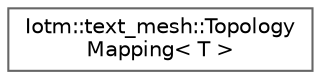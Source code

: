 digraph "Graphical Class Hierarchy"
{
 // INTERACTIVE_SVG=YES
 // LATEX_PDF_SIZE
  bgcolor="transparent";
  edge [fontname=Helvetica,fontsize=10,labelfontname=Helvetica,labelfontsize=10];
  node [fontname=Helvetica,fontsize=10,shape=box,height=0.2,width=0.4];
  rankdir="LR";
  Node0 [id="Node000000",label="Iotm::text_mesh::Topology\lMapping\< T \>",height=0.2,width=0.4,color="grey40", fillcolor="white", style="filled",URL="$classIotm_1_1text__mesh_1_1TopologyMapping.html",tooltip=" "];
}
